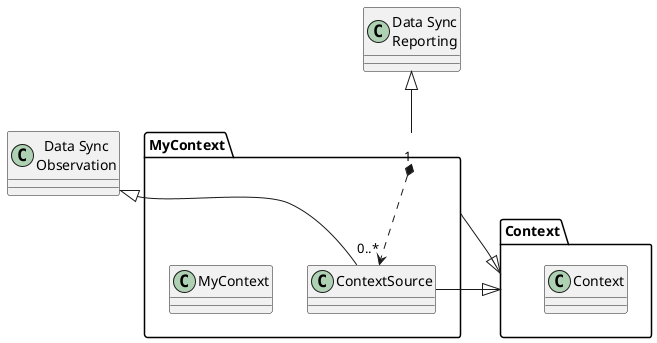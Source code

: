 @startuml

class "Data Sync\nReporting" as Report {

}

class "Data Sync\nObservation" as Observe {

}

package Context {
class Context{
	}
}

package MyContext {

class ContextSource{
		}

class MyContext{
		}

}

MyContext -up-|> Report
MyContext -|> Context

ContextSource -up-|> Observe
ContextSource -|> Context

MyContext "1"*..>"0..*" ContextSource

@enduml
